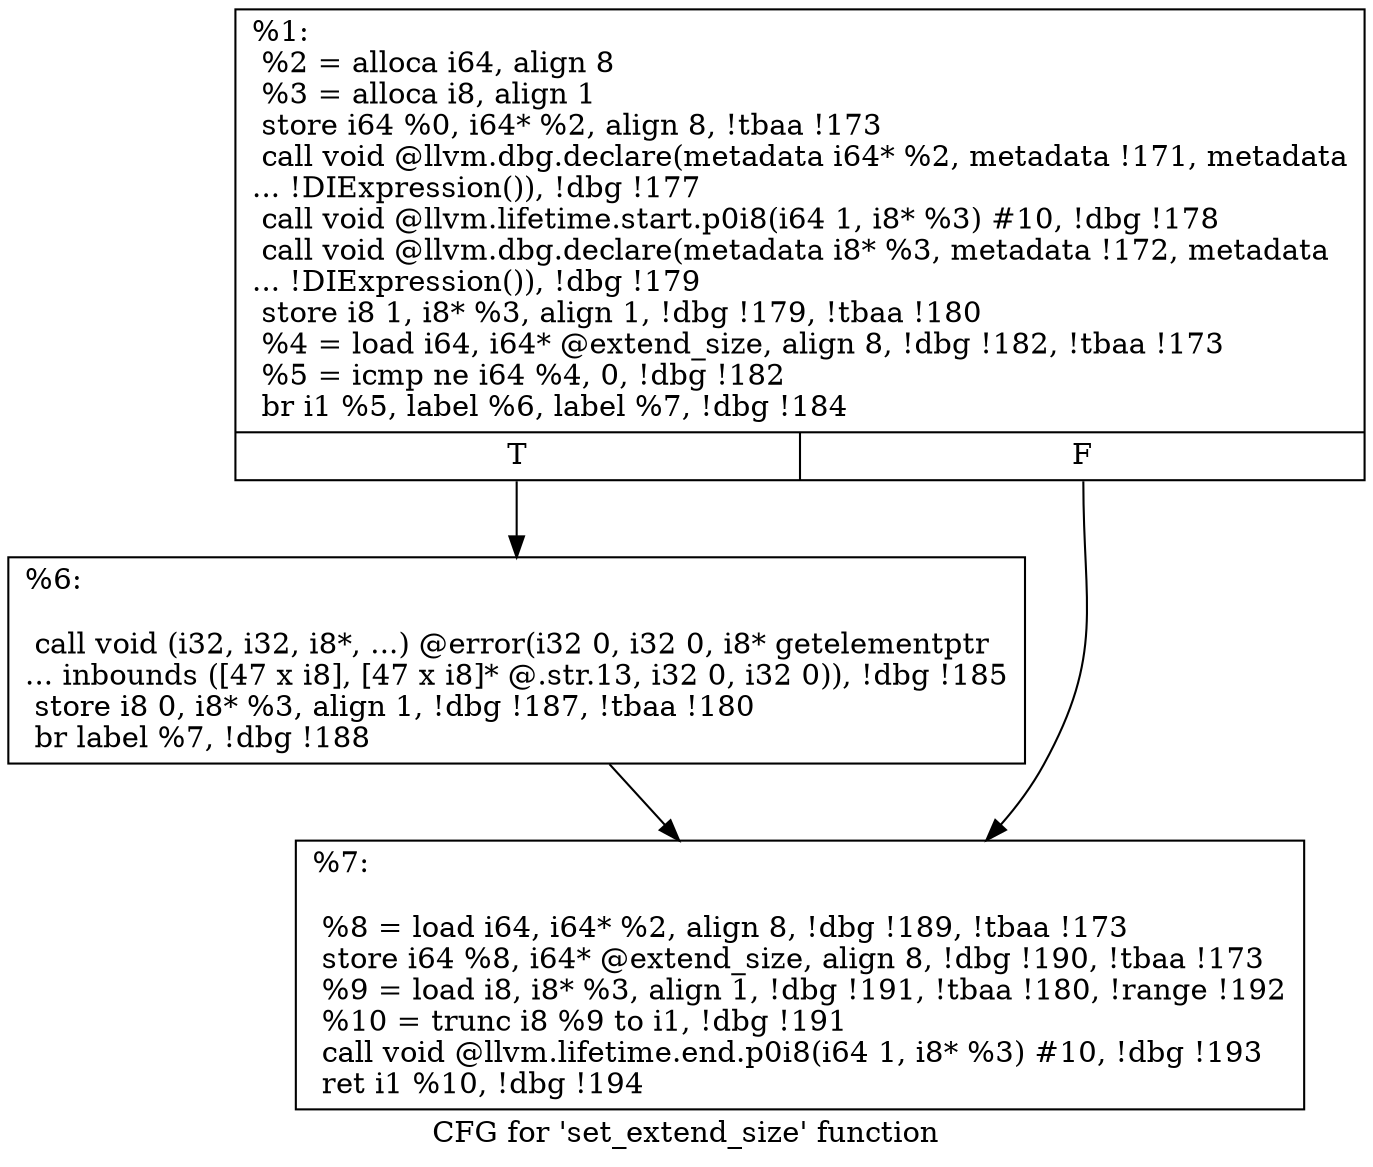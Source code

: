 digraph "CFG for 'set_extend_size' function" {
	label="CFG for 'set_extend_size' function";

	Node0x1f00280 [shape=record,label="{%1:\l  %2 = alloca i64, align 8\l  %3 = alloca i8, align 1\l  store i64 %0, i64* %2, align 8, !tbaa !173\l  call void @llvm.dbg.declare(metadata i64* %2, metadata !171, metadata\l... !DIExpression()), !dbg !177\l  call void @llvm.lifetime.start.p0i8(i64 1, i8* %3) #10, !dbg !178\l  call void @llvm.dbg.declare(metadata i8* %3, metadata !172, metadata\l... !DIExpression()), !dbg !179\l  store i8 1, i8* %3, align 1, !dbg !179, !tbaa !180\l  %4 = load i64, i64* @extend_size, align 8, !dbg !182, !tbaa !173\l  %5 = icmp ne i64 %4, 0, !dbg !182\l  br i1 %5, label %6, label %7, !dbg !184\l|{<s0>T|<s1>F}}"];
	Node0x1f00280:s0 -> Node0x1f00950;
	Node0x1f00280:s1 -> Node0x1f009a0;
	Node0x1f00950 [shape=record,label="{%6:\l\l  call void (i32, i32, i8*, ...) @error(i32 0, i32 0, i8* getelementptr\l... inbounds ([47 x i8], [47 x i8]* @.str.13, i32 0, i32 0)), !dbg !185\l  store i8 0, i8* %3, align 1, !dbg !187, !tbaa !180\l  br label %7, !dbg !188\l}"];
	Node0x1f00950 -> Node0x1f009a0;
	Node0x1f009a0 [shape=record,label="{%7:\l\l  %8 = load i64, i64* %2, align 8, !dbg !189, !tbaa !173\l  store i64 %8, i64* @extend_size, align 8, !dbg !190, !tbaa !173\l  %9 = load i8, i8* %3, align 1, !dbg !191, !tbaa !180, !range !192\l  %10 = trunc i8 %9 to i1, !dbg !191\l  call void @llvm.lifetime.end.p0i8(i64 1, i8* %3) #10, !dbg !193\l  ret i1 %10, !dbg !194\l}"];
}
